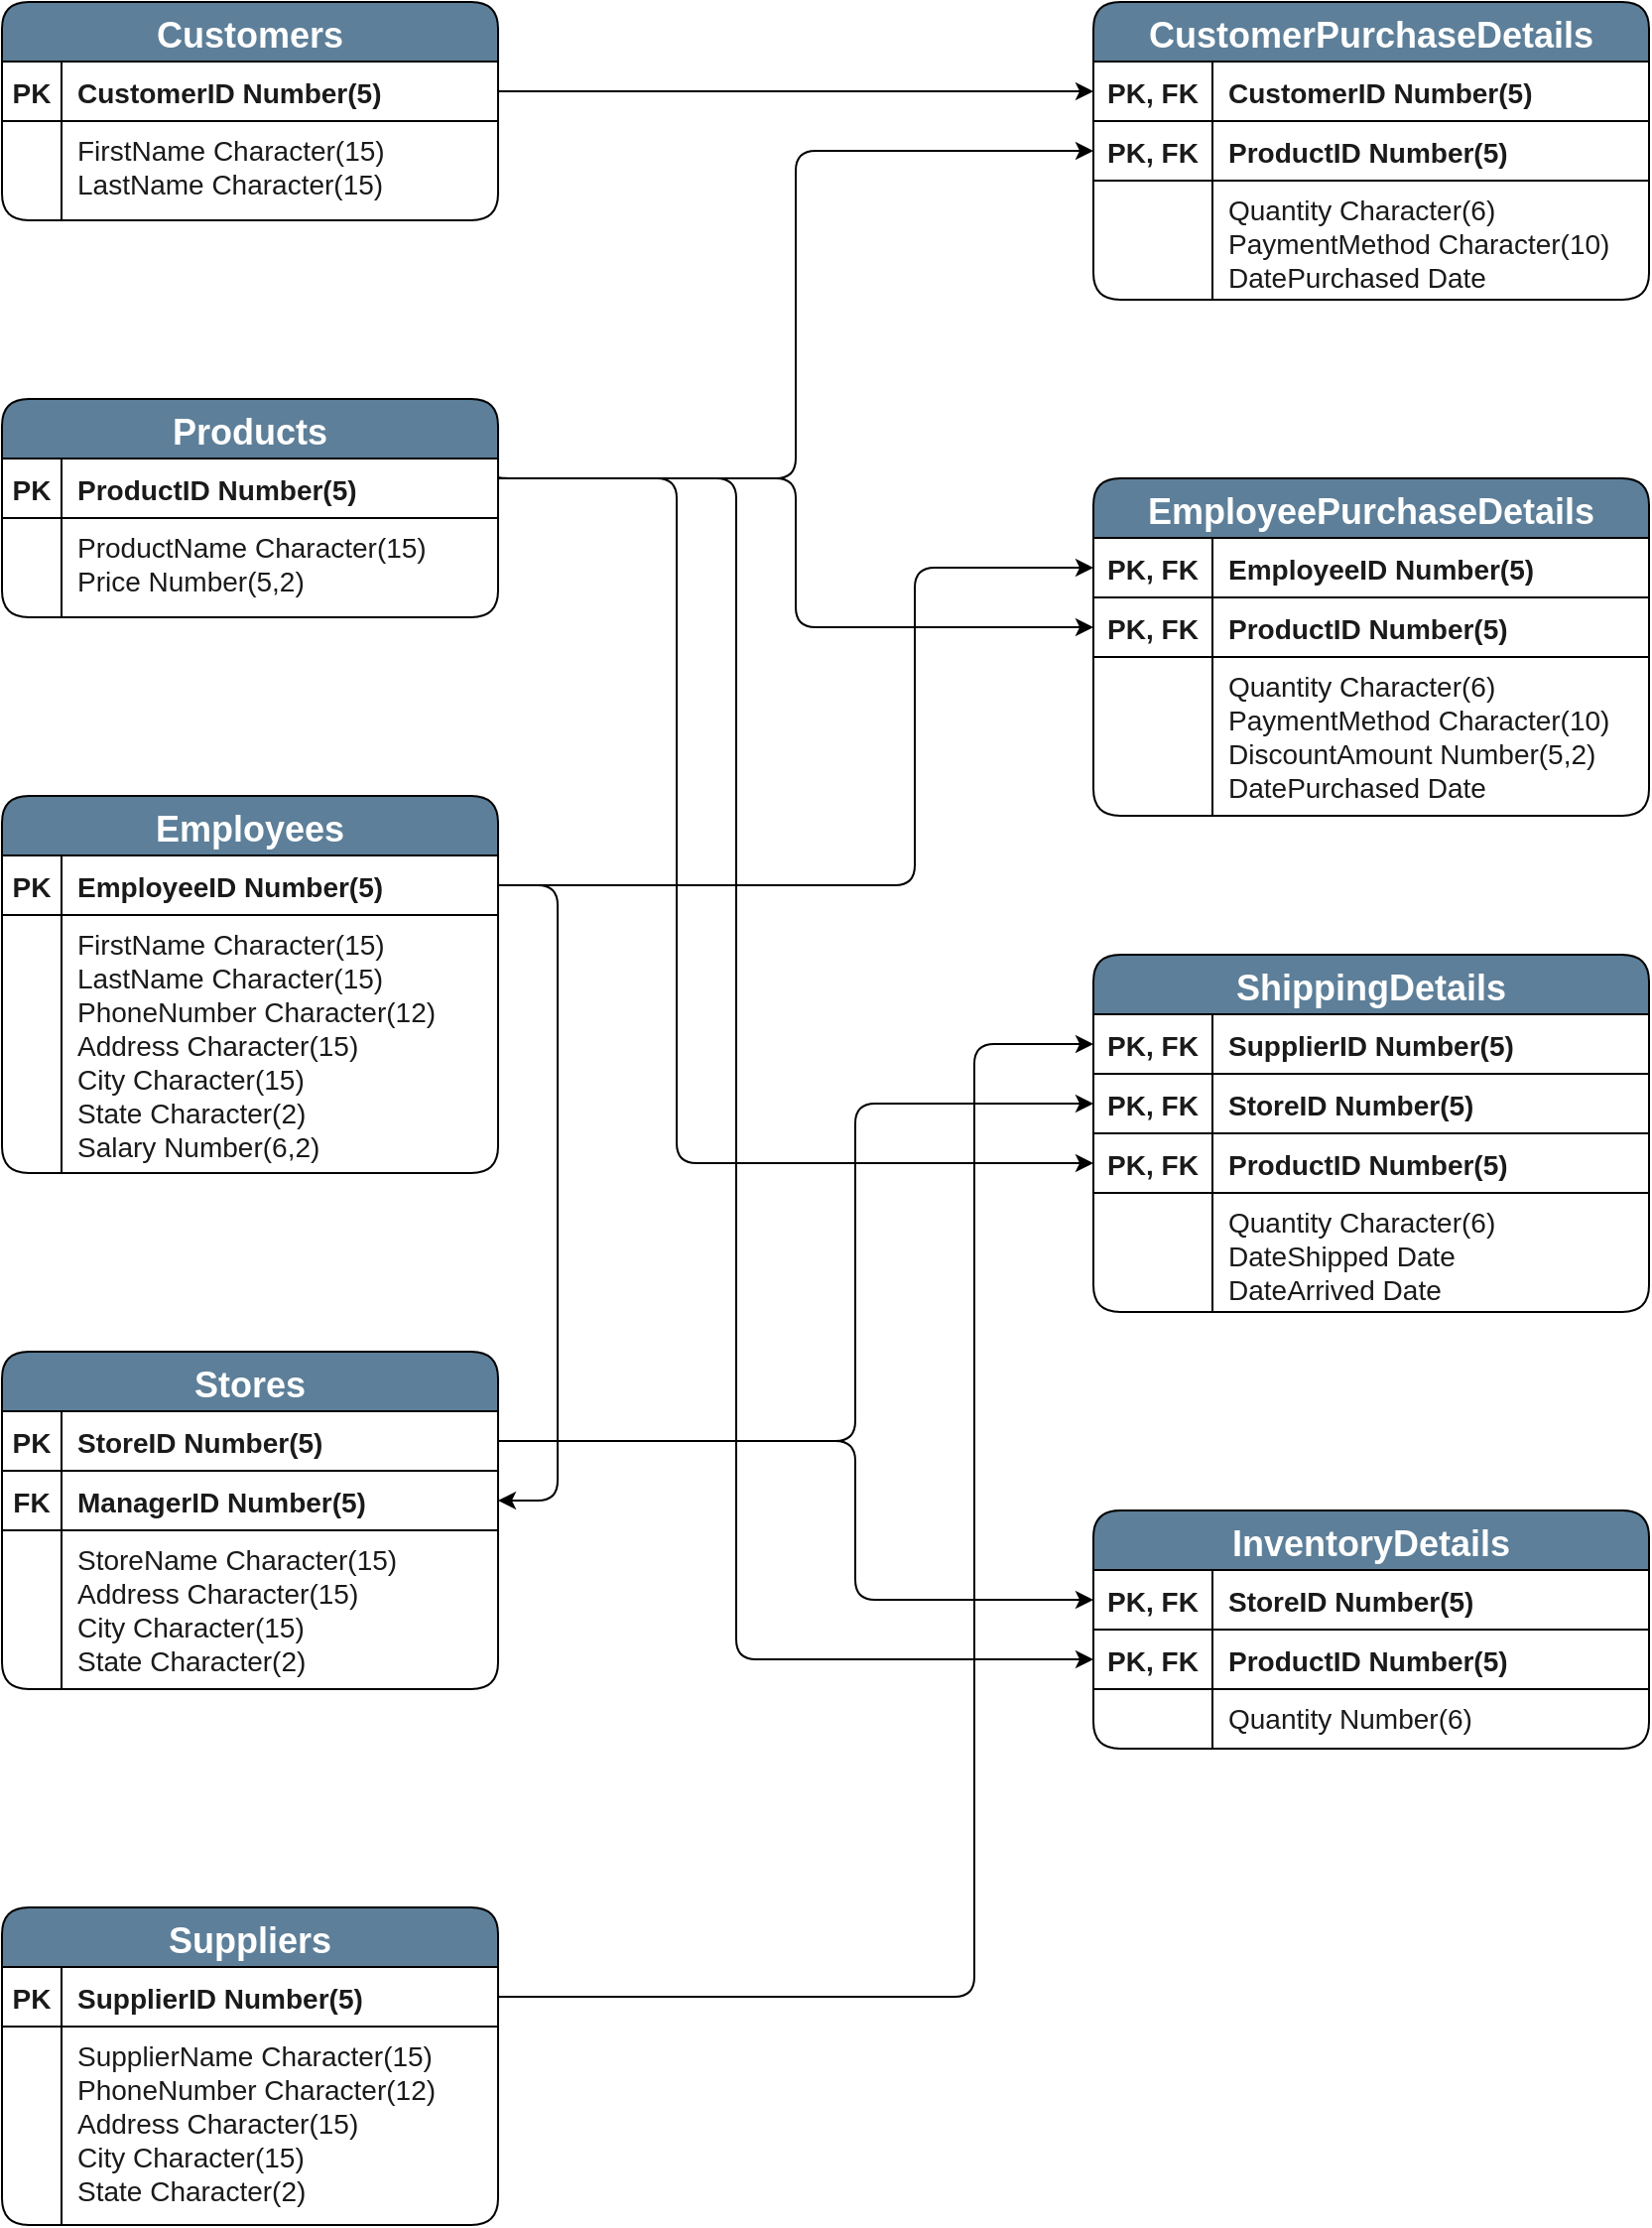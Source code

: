<mxfile version="13.8.0" type="device"><diagram id="R2lEEEUBdFMjLlhIrx00" name="Page-1"><mxGraphModel dx="1422" dy="804" grid="1" gridSize="10" guides="1" tooltips="1" connect="1" arrows="1" fold="1" page="1" pageScale="1" pageWidth="850" pageHeight="1100" math="0" shadow="0" extFonts="Permanent Marker^https://fonts.googleapis.com/css?family=Permanent+Marker"><root><mxCell id="0"/><mxCell id="1" parent="0"/><mxCell id="mffhyYu0V4eh5N9lWkxc-158" style="edgeStyle=orthogonalEdgeStyle;curved=0;rounded=1;sketch=0;orthogonalLoop=1;jettySize=auto;html=1;exitX=1;exitY=0.5;exitDx=0;exitDy=0;entryX=0;entryY=0.5;entryDx=0;entryDy=0;fontSize=14;fontColor=#FFFFFF;" parent="1" source="C-vyLk0tnHw3VtMMgP7b-24" target="mffhyYu0V4eh5N9lWkxc-91" edge="1"><mxGeometry relative="1" as="geometry"/></mxCell><mxCell id="mffhyYu0V4eh5N9lWkxc-159" style="edgeStyle=orthogonalEdgeStyle;curved=0;rounded=1;sketch=0;orthogonalLoop=1;jettySize=auto;html=1;entryX=0;entryY=0.5;entryDx=0;entryDy=0;strokeColor=#000000;fontSize=14;fontColor=#FFFFFF;" parent="1" target="mffhyYu0V4eh5N9lWkxc-94" edge="1"><mxGeometry relative="1" as="geometry"><mxPoint x="330" y="320" as="sourcePoint"/><Array as="points"><mxPoint x="480" y="320"/><mxPoint x="480" y="155"/></Array></mxGeometry></mxCell><mxCell id="mffhyYu0V4eh5N9lWkxc-160" style="edgeStyle=orthogonalEdgeStyle;curved=0;rounded=1;sketch=0;orthogonalLoop=1;jettySize=auto;html=1;exitX=1;exitY=0.5;exitDx=0;exitDy=0;entryX=0;entryY=0.5;entryDx=0;entryDy=0;strokeColor=#000000;fontSize=14;fontColor=#FFFFFF;" parent="1" source="mffhyYu0V4eh5N9lWkxc-67" target="mffhyYu0V4eh5N9lWkxc-124" edge="1"><mxGeometry relative="1" as="geometry"><Array as="points"><mxPoint x="540" y="525"/><mxPoint x="540" y="365"/></Array></mxGeometry></mxCell><mxCell id="mffhyYu0V4eh5N9lWkxc-161" style="edgeStyle=orthogonalEdgeStyle;curved=0;rounded=1;sketch=0;orthogonalLoop=1;jettySize=auto;html=1;entryX=0;entryY=0.5;entryDx=0;entryDy=0;strokeColor=#000000;fontSize=14;fontColor=#FFFFFF;" parent="1" target="mffhyYu0V4eh5N9lWkxc-127" edge="1"><mxGeometry relative="1" as="geometry"><mxPoint x="330" y="320" as="sourcePoint"/><Array as="points"><mxPoint x="480" y="320"/><mxPoint x="480" y="395"/></Array></mxGeometry></mxCell><mxCell id="mffhyYu0V4eh5N9lWkxc-162" style="edgeStyle=orthogonalEdgeStyle;curved=0;rounded=1;sketch=0;orthogonalLoop=1;jettySize=auto;html=1;exitX=1;exitY=0.5;exitDx=0;exitDy=0;entryX=0;entryY=0.5;entryDx=0;entryDy=0;strokeColor=#000000;fontSize=14;fontColor=#FFFFFF;" parent="1" source="mffhyYu0V4eh5N9lWkxc-81" target="mffhyYu0V4eh5N9lWkxc-137" edge="1"><mxGeometry relative="1" as="geometry"><Array as="points"><mxPoint x="510" y="805"/><mxPoint x="510" y="635"/></Array></mxGeometry></mxCell><mxCell id="mffhyYu0V4eh5N9lWkxc-163" style="edgeStyle=orthogonalEdgeStyle;curved=0;rounded=1;sketch=0;orthogonalLoop=1;jettySize=auto;html=1;exitX=1;exitY=0.5;exitDx=0;exitDy=0;entryX=1;entryY=0.5;entryDx=0;entryDy=0;strokeColor=#000000;fontSize=14;fontColor=#FFFFFF;" parent="1" source="mffhyYu0V4eh5N9lWkxc-67" target="mffhyYu0V4eh5N9lWkxc-87" edge="1"><mxGeometry relative="1" as="geometry"><Array as="points"><mxPoint x="360" y="525"/><mxPoint x="360" y="835"/></Array></mxGeometry></mxCell><mxCell id="mffhyYu0V4eh5N9lWkxc-164" style="edgeStyle=orthogonalEdgeStyle;curved=0;rounded=1;sketch=0;orthogonalLoop=1;jettySize=auto;html=1;exitX=1;exitY=0.5;exitDx=0;exitDy=0;entryX=0;entryY=0.5;entryDx=0;entryDy=0;strokeColor=#000000;fontSize=14;fontColor=#FFFFFF;" parent="1" source="mffhyYu0V4eh5N9lWkxc-81" target="mffhyYu0V4eh5N9lWkxc-147" edge="1"><mxGeometry relative="1" as="geometry"><Array as="points"><mxPoint x="510" y="805"/><mxPoint x="510" y="885"/></Array></mxGeometry></mxCell><mxCell id="mffhyYu0V4eh5N9lWkxc-165" style="edgeStyle=orthogonalEdgeStyle;curved=0;rounded=1;sketch=0;orthogonalLoop=1;jettySize=auto;html=1;exitX=1;exitY=0.267;exitDx=0;exitDy=0;entryX=0;entryY=0.5;entryDx=0;entryDy=0;strokeColor=#000000;fontSize=14;fontColor=#FFFFFF;exitPerimeter=0;" parent="1" source="mffhyYu0V4eh5N9lWkxc-60" target="mffhyYu0V4eh5N9lWkxc-150" edge="1"><mxGeometry relative="1" as="geometry"><Array as="points"><mxPoint x="330" y="320"/><mxPoint x="450" y="320"/><mxPoint x="450" y="915"/></Array></mxGeometry></mxCell><mxCell id="mffhyYu0V4eh5N9lWkxc-166" style="edgeStyle=orthogonalEdgeStyle;curved=0;rounded=1;sketch=0;orthogonalLoop=1;jettySize=auto;html=1;entryX=0;entryY=0.5;entryDx=0;entryDy=0;strokeColor=#000000;fontSize=14;fontColor=#FFFFFF;" parent="1" target="mffhyYu0V4eh5N9lWkxc-143" edge="1"><mxGeometry relative="1" as="geometry"><mxPoint x="330" y="320" as="sourcePoint"/><Array as="points"><mxPoint x="420" y="320"/><mxPoint x="420" y="665"/></Array></mxGeometry></mxCell><mxCell id="mffhyYu0V4eh5N9lWkxc-177" style="edgeStyle=orthogonalEdgeStyle;curved=0;rounded=1;sketch=0;orthogonalLoop=1;jettySize=auto;html=1;exitX=1;exitY=0.5;exitDx=0;exitDy=0;strokeColor=#000000;fontSize=14;fontColor=#FFFFFF;entryX=0;entryY=0.5;entryDx=0;entryDy=0;" parent="1" source="mffhyYu0V4eh5N9lWkxc-168" target="mffhyYu0V4eh5N9lWkxc-134" edge="1"><mxGeometry relative="1" as="geometry"><mxPoint x="520" y="710" as="targetPoint"/><Array as="points"><mxPoint x="570" y="1085"/><mxPoint x="570" y="605"/></Array></mxGeometry></mxCell><mxCell id="C-vyLk0tnHw3VtMMgP7b-23" value="Customers" style="shape=table;startSize=30;container=1;collapsible=1;childLayout=tableLayout;fixedRows=1;rowLines=0;fontStyle=1;align=center;resizeLast=1;fillColor=#5D7F99;rounded=1;fontColor=#FFFFFF;fontSize=18;" parent="1" vertex="1"><mxGeometry x="80" y="80" width="250" height="110" as="geometry"/></mxCell><mxCell id="C-vyLk0tnHw3VtMMgP7b-24" value="" style="shape=partialRectangle;collapsible=0;dropTarget=0;pointerEvents=0;fillColor=none;points=[[0,0.5],[1,0.5]];portConstraint=eastwest;top=0;left=0;right=0;bottom=1;rounded=1;fontColor=#1A1A1A;" parent="C-vyLk0tnHw3VtMMgP7b-23" vertex="1"><mxGeometry y="30" width="250" height="30" as="geometry"/></mxCell><mxCell id="C-vyLk0tnHw3VtMMgP7b-25" value="PK" style="shape=partialRectangle;overflow=hidden;connectable=0;fillColor=none;top=0;left=0;bottom=0;right=0;fontStyle=1;rounded=1;strokeColor=#D0CEE2;fontColor=#1A1A1A;fontSize=14;" parent="C-vyLk0tnHw3VtMMgP7b-24" vertex="1"><mxGeometry width="30" height="30" as="geometry"/></mxCell><mxCell id="C-vyLk0tnHw3VtMMgP7b-26" value="CustomerID Number(5)" style="shape=partialRectangle;overflow=hidden;connectable=0;fillColor=none;top=0;left=0;bottom=0;right=0;align=left;spacingLeft=6;fontStyle=1;rounded=1;strokeColor=#D0CEE2;fontColor=#1A1A1A;fontSize=14;" parent="C-vyLk0tnHw3VtMMgP7b-24" vertex="1"><mxGeometry x="30" width="220" height="30" as="geometry"/></mxCell><mxCell id="C-vyLk0tnHw3VtMMgP7b-27" value="" style="shape=partialRectangle;collapsible=0;dropTarget=0;pointerEvents=0;fillColor=none;points=[[0,0.5],[1,0.5]];portConstraint=eastwest;top=0;left=0;right=0;bottom=0;rounded=1;fontColor=#1A1A1A;" parent="C-vyLk0tnHw3VtMMgP7b-23" vertex="1"><mxGeometry y="60" width="250" height="50" as="geometry"/></mxCell><mxCell id="C-vyLk0tnHw3VtMMgP7b-28" value="" style="shape=partialRectangle;overflow=hidden;connectable=0;fillColor=none;top=0;left=0;bottom=0;right=0;rounded=1;strokeColor=#D0CEE2;fontColor=#1A1A1A;" parent="C-vyLk0tnHw3VtMMgP7b-27" vertex="1"><mxGeometry width="30" height="50" as="geometry"/></mxCell><mxCell id="C-vyLk0tnHw3VtMMgP7b-29" value="FirstName Character(15)&#10;LastName Character(15)&#10;" style="shape=partialRectangle;overflow=hidden;connectable=0;fillColor=none;top=0;left=0;bottom=0;right=0;align=left;spacingLeft=6;verticalAlign=top;rounded=1;strokeColor=#D0CEE2;fontColor=#1A1A1A;fontSize=14;spacingBottom=5;" parent="C-vyLk0tnHw3VtMMgP7b-27" vertex="1"><mxGeometry x="30" width="220" height="50" as="geometry"/></mxCell><mxCell id="mffhyYu0V4eh5N9lWkxc-59" value="Products" style="shape=table;startSize=30;container=1;collapsible=1;childLayout=tableLayout;fixedRows=1;rowLines=0;fontStyle=1;align=center;resizeLast=1;fillColor=#5D7F99;rounded=1;fontColor=#FFFFFF;fontSize=18;" parent="1" vertex="1"><mxGeometry x="80" y="280" width="250" height="110" as="geometry"/></mxCell><mxCell id="mffhyYu0V4eh5N9lWkxc-60" value="" style="shape=partialRectangle;collapsible=0;dropTarget=0;pointerEvents=0;fillColor=none;points=[[0,0.5],[1,0.5]];portConstraint=eastwest;top=0;left=0;right=0;bottom=1;rounded=1;fontColor=#1A1A1A;" parent="mffhyYu0V4eh5N9lWkxc-59" vertex="1"><mxGeometry y="30" width="250" height="30" as="geometry"/></mxCell><mxCell id="mffhyYu0V4eh5N9lWkxc-61" value="PK" style="shape=partialRectangle;overflow=hidden;connectable=0;fillColor=none;top=0;left=0;bottom=0;right=0;fontStyle=1;rounded=1;strokeColor=#D0CEE2;fontColor=#1A1A1A;fontSize=14;" parent="mffhyYu0V4eh5N9lWkxc-60" vertex="1"><mxGeometry width="30" height="30" as="geometry"/></mxCell><mxCell id="mffhyYu0V4eh5N9lWkxc-62" value="ProductID Number(5)" style="shape=partialRectangle;overflow=hidden;connectable=0;fillColor=none;top=0;left=0;bottom=0;right=0;align=left;spacingLeft=6;fontStyle=1;rounded=1;strokeColor=#D0CEE2;fontColor=#1A1A1A;fontSize=14;" parent="mffhyYu0V4eh5N9lWkxc-60" vertex="1"><mxGeometry x="30" width="220" height="30" as="geometry"/></mxCell><mxCell id="mffhyYu0V4eh5N9lWkxc-63" value="" style="shape=partialRectangle;collapsible=0;dropTarget=0;pointerEvents=0;fillColor=none;points=[[0,0.5],[1,0.5]];portConstraint=eastwest;top=0;left=0;right=0;bottom=0;rounded=1;fontColor=#1A1A1A;" parent="mffhyYu0V4eh5N9lWkxc-59" vertex="1"><mxGeometry y="60" width="250" height="50" as="geometry"/></mxCell><mxCell id="mffhyYu0V4eh5N9lWkxc-64" value="" style="shape=partialRectangle;overflow=hidden;connectable=0;fillColor=none;top=0;left=0;bottom=0;right=0;rounded=1;strokeColor=#D0CEE2;fontColor=#1A1A1A;" parent="mffhyYu0V4eh5N9lWkxc-63" vertex="1"><mxGeometry width="30" height="50" as="geometry"/></mxCell><mxCell id="mffhyYu0V4eh5N9lWkxc-65" value="ProductName Character(15)&#10;Price Number(5,2)&#10;" style="shape=partialRectangle;overflow=hidden;connectable=0;fillColor=none;top=0;left=0;bottom=0;right=0;align=left;spacingLeft=6;verticalAlign=top;rounded=1;strokeColor=#D0CEE2;fontColor=#1A1A1A;fontSize=14;spacingBottom=5;" parent="mffhyYu0V4eh5N9lWkxc-63" vertex="1"><mxGeometry x="30" width="220" height="50" as="geometry"/></mxCell><mxCell id="mffhyYu0V4eh5N9lWkxc-66" value="Employees" style="shape=table;startSize=30;container=1;collapsible=1;childLayout=tableLayout;fixedRows=1;rowLines=0;fontStyle=1;align=center;resizeLast=1;fillColor=#5D7F99;rounded=1;fontColor=#FFFFFF;fontSize=18;" parent="1" vertex="1"><mxGeometry x="80" y="480" width="250" height="190" as="geometry"/></mxCell><mxCell id="mffhyYu0V4eh5N9lWkxc-67" value="" style="shape=partialRectangle;collapsible=0;dropTarget=0;pointerEvents=0;fillColor=none;points=[[0,0.5],[1,0.5]];portConstraint=eastwest;top=0;left=0;right=0;bottom=1;rounded=1;fontColor=#1A1A1A;" parent="mffhyYu0V4eh5N9lWkxc-66" vertex="1"><mxGeometry y="30" width="250" height="30" as="geometry"/></mxCell><mxCell id="mffhyYu0V4eh5N9lWkxc-68" value="PK" style="shape=partialRectangle;overflow=hidden;connectable=0;fillColor=none;top=0;left=0;bottom=0;right=0;fontStyle=1;rounded=1;strokeColor=#D0CEE2;fontColor=#1A1A1A;fontSize=14;" parent="mffhyYu0V4eh5N9lWkxc-67" vertex="1"><mxGeometry width="30" height="30" as="geometry"/></mxCell><mxCell id="mffhyYu0V4eh5N9lWkxc-69" value="EmployeeID Number(5)" style="shape=partialRectangle;overflow=hidden;connectable=0;fillColor=none;top=0;left=0;bottom=0;right=0;align=left;spacingLeft=6;fontStyle=1;rounded=1;strokeColor=#D0CEE2;fontColor=#1A1A1A;fontSize=14;" parent="mffhyYu0V4eh5N9lWkxc-67" vertex="1"><mxGeometry x="30" width="220" height="30" as="geometry"/></mxCell><mxCell id="mffhyYu0V4eh5N9lWkxc-70" value="" style="shape=partialRectangle;collapsible=0;dropTarget=0;pointerEvents=0;fillColor=none;points=[[0,0.5],[1,0.5]];portConstraint=eastwest;top=0;left=0;right=0;bottom=0;rounded=1;fontColor=#1A1A1A;" parent="mffhyYu0V4eh5N9lWkxc-66" vertex="1"><mxGeometry y="60" width="250" height="130" as="geometry"/></mxCell><mxCell id="mffhyYu0V4eh5N9lWkxc-71" value="" style="shape=partialRectangle;overflow=hidden;connectable=0;fillColor=none;top=0;left=0;bottom=0;right=0;rounded=1;strokeColor=#D0CEE2;fontColor=#1A1A1A;" parent="mffhyYu0V4eh5N9lWkxc-70" vertex="1"><mxGeometry width="30" height="130" as="geometry"/></mxCell><mxCell id="mffhyYu0V4eh5N9lWkxc-72" value="FirstName Character(15)&#10;LastName Character(15)&#10;PhoneNumber Character(12)&#10;Address Character(15)&#10;City Character(15)&#10;State Character(2)&#10;Salary Number(6,2)&#10;" style="shape=partialRectangle;overflow=hidden;connectable=0;fillColor=none;top=0;left=0;bottom=0;right=0;align=left;spacingLeft=6;verticalAlign=top;rounded=1;strokeColor=#D0CEE2;fontColor=#1A1A1A;fontSize=14;spacingBottom=5;" parent="mffhyYu0V4eh5N9lWkxc-70" vertex="1"><mxGeometry x="30" width="220" height="130" as="geometry"/></mxCell><mxCell id="mffhyYu0V4eh5N9lWkxc-80" value="Stores" style="shape=table;startSize=30;container=1;collapsible=1;childLayout=tableLayout;fixedRows=1;rowLines=0;fontStyle=1;align=center;resizeLast=1;fillColor=#5D7F99;rounded=1;fontColor=#FFFFFF;fontSize=18;" parent="1" vertex="1"><mxGeometry x="80" y="760" width="250" height="170" as="geometry"><mxRectangle x="200" y="710" width="90" height="30" as="alternateBounds"/></mxGeometry></mxCell><mxCell id="mffhyYu0V4eh5N9lWkxc-81" value="" style="shape=partialRectangle;collapsible=0;dropTarget=0;pointerEvents=0;fillColor=none;points=[[0,0.5],[1,0.5]];portConstraint=eastwest;top=0;left=0;right=0;bottom=1;rounded=1;fontColor=#1A1A1A;" parent="mffhyYu0V4eh5N9lWkxc-80" vertex="1"><mxGeometry y="30" width="250" height="30" as="geometry"/></mxCell><mxCell id="mffhyYu0V4eh5N9lWkxc-82" value="PK" style="shape=partialRectangle;overflow=hidden;connectable=0;fillColor=none;top=0;left=0;bottom=0;right=0;fontStyle=1;rounded=1;strokeColor=#D0CEE2;fontColor=#1A1A1A;fontSize=14;" parent="mffhyYu0V4eh5N9lWkxc-81" vertex="1"><mxGeometry width="30" height="30" as="geometry"/></mxCell><mxCell id="mffhyYu0V4eh5N9lWkxc-83" value="StoreID Number(5)" style="shape=partialRectangle;overflow=hidden;connectable=0;fillColor=none;top=0;left=0;bottom=0;right=0;align=left;spacingLeft=6;fontStyle=1;rounded=1;strokeColor=#D0CEE2;fontColor=#1A1A1A;fontSize=14;" parent="mffhyYu0V4eh5N9lWkxc-81" vertex="1"><mxGeometry x="30" width="220" height="30" as="geometry"/></mxCell><mxCell id="mffhyYu0V4eh5N9lWkxc-87" value="" style="shape=partialRectangle;collapsible=0;dropTarget=0;pointerEvents=0;fillColor=none;points=[[0,0.5],[1,0.5]];portConstraint=eastwest;top=0;left=0;right=0;bottom=1;rounded=1;fontColor=#1A1A1A;" parent="mffhyYu0V4eh5N9lWkxc-80" vertex="1"><mxGeometry y="60" width="250" height="30" as="geometry"/></mxCell><mxCell id="mffhyYu0V4eh5N9lWkxc-88" value="FK" style="shape=partialRectangle;overflow=hidden;connectable=0;fillColor=none;top=0;left=0;bottom=0;right=0;fontStyle=1;rounded=1;strokeColor=#D0CEE2;fontColor=#1A1A1A;fontSize=14;" parent="mffhyYu0V4eh5N9lWkxc-87" vertex="1"><mxGeometry width="30" height="30" as="geometry"/></mxCell><mxCell id="mffhyYu0V4eh5N9lWkxc-89" value="ManagerID Number(5)" style="shape=partialRectangle;overflow=hidden;connectable=0;fillColor=none;top=0;left=0;bottom=0;right=0;align=left;spacingLeft=6;fontStyle=1;rounded=1;strokeColor=#D0CEE2;fontColor=#1A1A1A;fontSize=14;" parent="mffhyYu0V4eh5N9lWkxc-87" vertex="1"><mxGeometry x="30" width="220" height="30" as="geometry"/></mxCell><mxCell id="mffhyYu0V4eh5N9lWkxc-84" value="" style="shape=partialRectangle;collapsible=0;dropTarget=0;pointerEvents=0;fillColor=none;points=[[0,0.5],[1,0.5]];portConstraint=eastwest;top=0;left=0;right=0;bottom=0;rounded=1;fontColor=#1A1A1A;" parent="mffhyYu0V4eh5N9lWkxc-80" vertex="1"><mxGeometry y="90" width="250" height="80" as="geometry"/></mxCell><mxCell id="mffhyYu0V4eh5N9lWkxc-85" value="" style="shape=partialRectangle;overflow=hidden;connectable=0;fillColor=none;top=0;left=0;bottom=0;right=0;rounded=1;strokeColor=#D0CEE2;fontColor=#1A1A1A;" parent="mffhyYu0V4eh5N9lWkxc-84" vertex="1"><mxGeometry width="30" height="80" as="geometry"/></mxCell><mxCell id="mffhyYu0V4eh5N9lWkxc-86" value="StoreName Character(15)&#10;Address Character(15)&#10;City Character(15)&#10;State Character(2)&#10;" style="shape=partialRectangle;overflow=hidden;connectable=0;fillColor=none;top=0;left=0;bottom=0;right=0;align=left;spacingLeft=6;verticalAlign=top;rounded=1;strokeColor=#D0CEE2;fontColor=#1A1A1A;fontSize=14;spacingBottom=5;" parent="mffhyYu0V4eh5N9lWkxc-84" vertex="1"><mxGeometry x="30" width="220" height="80" as="geometry"/></mxCell><mxCell id="mffhyYu0V4eh5N9lWkxc-90" value="CustomerPurchaseDetails" style="shape=table;startSize=30;container=1;collapsible=1;childLayout=tableLayout;fixedRows=1;rowLines=0;fontStyle=1;align=center;resizeLast=1;fillColor=#5D7F99;rounded=1;fontColor=#FFFFFF;fontSize=18;" parent="1" vertex="1"><mxGeometry x="630" y="80" width="280" height="150" as="geometry"><mxRectangle x="200" y="710" width="90" height="30" as="alternateBounds"/></mxGeometry></mxCell><mxCell id="mffhyYu0V4eh5N9lWkxc-91" value="" style="shape=partialRectangle;collapsible=0;dropTarget=0;pointerEvents=0;fillColor=none;points=[[0,0.5],[1,0.5]];portConstraint=eastwest;top=0;left=0;right=0;bottom=1;rounded=1;fontColor=#1A1A1A;" parent="mffhyYu0V4eh5N9lWkxc-90" vertex="1"><mxGeometry y="30" width="280" height="30" as="geometry"/></mxCell><mxCell id="mffhyYu0V4eh5N9lWkxc-92" value="PK, FK" style="shape=partialRectangle;overflow=hidden;connectable=0;fillColor=none;top=0;left=0;bottom=0;right=0;fontStyle=1;rounded=1;strokeColor=#D0CEE2;fontColor=#1A1A1A;fontSize=14;" parent="mffhyYu0V4eh5N9lWkxc-91" vertex="1"><mxGeometry width="60" height="30" as="geometry"/></mxCell><mxCell id="mffhyYu0V4eh5N9lWkxc-93" value="CustomerID Number(5)" style="shape=partialRectangle;overflow=hidden;connectable=0;fillColor=none;top=0;left=0;bottom=0;right=0;align=left;spacingLeft=6;fontStyle=1;rounded=1;strokeColor=#D0CEE2;fontColor=#1A1A1A;fontSize=14;" parent="mffhyYu0V4eh5N9lWkxc-91" vertex="1"><mxGeometry x="60" width="220" height="30" as="geometry"/></mxCell><mxCell id="mffhyYu0V4eh5N9lWkxc-94" value="" style="shape=partialRectangle;collapsible=0;dropTarget=0;pointerEvents=0;fillColor=none;points=[[0,0.5],[1,0.5]];portConstraint=eastwest;top=0;left=0;right=0;bottom=1;rounded=1;fontColor=#1A1A1A;" parent="mffhyYu0V4eh5N9lWkxc-90" vertex="1"><mxGeometry y="60" width="280" height="30" as="geometry"/></mxCell><mxCell id="mffhyYu0V4eh5N9lWkxc-95" value="PK, FK" style="shape=partialRectangle;overflow=hidden;connectable=0;fillColor=none;top=0;left=0;bottom=0;right=0;fontStyle=1;rounded=1;strokeColor=#D0CEE2;fontColor=#1A1A1A;fontSize=14;" parent="mffhyYu0V4eh5N9lWkxc-94" vertex="1"><mxGeometry width="60" height="30" as="geometry"/></mxCell><mxCell id="mffhyYu0V4eh5N9lWkxc-96" value="ProductID Number(5)" style="shape=partialRectangle;overflow=hidden;connectable=0;fillColor=none;top=0;left=0;bottom=0;right=0;align=left;spacingLeft=6;fontStyle=1;rounded=1;strokeColor=#D0CEE2;fontColor=#1A1A1A;fontSize=14;" parent="mffhyYu0V4eh5N9lWkxc-94" vertex="1"><mxGeometry x="60" width="220" height="30" as="geometry"/></mxCell><mxCell id="mffhyYu0V4eh5N9lWkxc-97" value="" style="shape=partialRectangle;collapsible=0;dropTarget=0;pointerEvents=0;fillColor=none;points=[[0,0.5],[1,0.5]];portConstraint=eastwest;top=0;left=0;right=0;bottom=0;rounded=1;fontColor=#1A1A1A;" parent="mffhyYu0V4eh5N9lWkxc-90" vertex="1"><mxGeometry y="90" width="280" height="60" as="geometry"/></mxCell><mxCell id="mffhyYu0V4eh5N9lWkxc-98" value="" style="shape=partialRectangle;overflow=hidden;connectable=0;fillColor=none;top=0;left=0;bottom=0;right=0;rounded=1;strokeColor=#D0CEE2;fontColor=#1A1A1A;" parent="mffhyYu0V4eh5N9lWkxc-97" vertex="1"><mxGeometry width="60" height="60" as="geometry"/></mxCell><mxCell id="mffhyYu0V4eh5N9lWkxc-99" value="Quantity Character(6)&#10;PaymentMethod Character(10)&#10;DatePurchased Date&#10;" style="shape=partialRectangle;overflow=hidden;connectable=0;fillColor=none;top=0;left=0;bottom=0;right=0;align=left;spacingLeft=6;verticalAlign=top;rounded=1;strokeColor=#D0CEE2;fontColor=#1A1A1A;fontSize=14;spacingBottom=5;" parent="mffhyYu0V4eh5N9lWkxc-97" vertex="1"><mxGeometry x="60" width="220" height="60" as="geometry"/></mxCell><mxCell id="mffhyYu0V4eh5N9lWkxc-123" value="EmployeePurchaseDetails" style="shape=table;startSize=30;container=1;collapsible=1;childLayout=tableLayout;fixedRows=1;rowLines=0;fontStyle=1;align=center;resizeLast=1;fillColor=#5D7F99;rounded=1;fontColor=#FFFFFF;fontSize=18;" parent="1" vertex="1"><mxGeometry x="630" y="320" width="280" height="170" as="geometry"><mxRectangle x="200" y="710" width="90" height="30" as="alternateBounds"/></mxGeometry></mxCell><mxCell id="mffhyYu0V4eh5N9lWkxc-124" value="" style="shape=partialRectangle;collapsible=0;dropTarget=0;pointerEvents=0;fillColor=none;points=[[0,0.5],[1,0.5]];portConstraint=eastwest;top=0;left=0;right=0;bottom=1;rounded=1;fontColor=#1A1A1A;" parent="mffhyYu0V4eh5N9lWkxc-123" vertex="1"><mxGeometry y="30" width="280" height="30" as="geometry"/></mxCell><mxCell id="mffhyYu0V4eh5N9lWkxc-125" value="PK, FK" style="shape=partialRectangle;overflow=hidden;connectable=0;fillColor=none;top=0;left=0;bottom=0;right=0;fontStyle=1;rounded=1;strokeColor=#D0CEE2;fontColor=#1A1A1A;fontSize=14;" parent="mffhyYu0V4eh5N9lWkxc-124" vertex="1"><mxGeometry width="60" height="30" as="geometry"/></mxCell><mxCell id="mffhyYu0V4eh5N9lWkxc-126" value="EmployeeID Number(5)" style="shape=partialRectangle;overflow=hidden;connectable=0;fillColor=none;top=0;left=0;bottom=0;right=0;align=left;spacingLeft=6;fontStyle=1;rounded=1;strokeColor=#D0CEE2;fontColor=#1A1A1A;fontSize=14;" parent="mffhyYu0V4eh5N9lWkxc-124" vertex="1"><mxGeometry x="60" width="220" height="30" as="geometry"/></mxCell><mxCell id="mffhyYu0V4eh5N9lWkxc-127" value="" style="shape=partialRectangle;collapsible=0;dropTarget=0;pointerEvents=0;fillColor=none;points=[[0,0.5],[1,0.5]];portConstraint=eastwest;top=0;left=0;right=0;bottom=1;rounded=1;fontColor=#1A1A1A;" parent="mffhyYu0V4eh5N9lWkxc-123" vertex="1"><mxGeometry y="60" width="280" height="30" as="geometry"/></mxCell><mxCell id="mffhyYu0V4eh5N9lWkxc-128" value="PK, FK" style="shape=partialRectangle;overflow=hidden;connectable=0;fillColor=none;top=0;left=0;bottom=0;right=0;fontStyle=1;rounded=1;strokeColor=#D0CEE2;fontColor=#1A1A1A;fontSize=14;" parent="mffhyYu0V4eh5N9lWkxc-127" vertex="1"><mxGeometry width="60" height="30" as="geometry"/></mxCell><mxCell id="mffhyYu0V4eh5N9lWkxc-129" value="ProductID Number(5)" style="shape=partialRectangle;overflow=hidden;connectable=0;fillColor=none;top=0;left=0;bottom=0;right=0;align=left;spacingLeft=6;fontStyle=1;rounded=1;strokeColor=#D0CEE2;fontColor=#1A1A1A;fontSize=14;" parent="mffhyYu0V4eh5N9lWkxc-127" vertex="1"><mxGeometry x="60" width="220" height="30" as="geometry"/></mxCell><mxCell id="mffhyYu0V4eh5N9lWkxc-130" value="" style="shape=partialRectangle;collapsible=0;dropTarget=0;pointerEvents=0;fillColor=none;points=[[0,0.5],[1,0.5]];portConstraint=eastwest;top=0;left=0;right=0;bottom=0;rounded=1;fontColor=#1A1A1A;" parent="mffhyYu0V4eh5N9lWkxc-123" vertex="1"><mxGeometry y="90" width="280" height="80" as="geometry"/></mxCell><mxCell id="mffhyYu0V4eh5N9lWkxc-131" value="" style="shape=partialRectangle;overflow=hidden;connectable=0;fillColor=none;top=0;left=0;bottom=0;right=0;rounded=1;strokeColor=#D0CEE2;fontColor=#1A1A1A;" parent="mffhyYu0V4eh5N9lWkxc-130" vertex="1"><mxGeometry width="60" height="80" as="geometry"/></mxCell><mxCell id="mffhyYu0V4eh5N9lWkxc-132" value="Quantity Character(6)&#10;PaymentMethod Character(10)&#10;DiscountAmount Number(5,2)&#10;DatePurchased Date&#10;" style="shape=partialRectangle;overflow=hidden;connectable=0;fillColor=none;top=0;left=0;bottom=0;right=0;align=left;spacingLeft=6;verticalAlign=top;rounded=1;strokeColor=#D0CEE2;fontColor=#1A1A1A;fontSize=14;spacingBottom=5;" parent="mffhyYu0V4eh5N9lWkxc-130" vertex="1"><mxGeometry x="60" width="220" height="80" as="geometry"/></mxCell><mxCell id="mffhyYu0V4eh5N9lWkxc-133" value="ShippingDetails" style="shape=table;startSize=30;container=1;collapsible=1;childLayout=tableLayout;fixedRows=1;rowLines=0;fontStyle=1;align=center;resizeLast=1;fillColor=#5D7F99;rounded=1;fontColor=#FFFFFF;fontSize=18;" parent="1" vertex="1"><mxGeometry x="630" y="560" width="280" height="180" as="geometry"><mxRectangle x="200" y="710" width="90" height="30" as="alternateBounds"/></mxGeometry></mxCell><mxCell id="mffhyYu0V4eh5N9lWkxc-134" value="" style="shape=partialRectangle;collapsible=0;dropTarget=0;pointerEvents=0;fillColor=none;points=[[0,0.5],[1,0.5]];portConstraint=eastwest;top=0;left=0;right=0;bottom=1;rounded=1;fontColor=#1A1A1A;" parent="mffhyYu0V4eh5N9lWkxc-133" vertex="1"><mxGeometry y="30" width="280" height="30" as="geometry"/></mxCell><mxCell id="mffhyYu0V4eh5N9lWkxc-135" value="PK, FK" style="shape=partialRectangle;overflow=hidden;connectable=0;fillColor=none;top=0;left=0;bottom=0;right=0;fontStyle=1;rounded=1;strokeColor=#D0CEE2;fontColor=#1A1A1A;fontSize=14;" parent="mffhyYu0V4eh5N9lWkxc-134" vertex="1"><mxGeometry width="60" height="30" as="geometry"/></mxCell><mxCell id="mffhyYu0V4eh5N9lWkxc-136" value="SupplierID Number(5)" style="shape=partialRectangle;overflow=hidden;connectable=0;fillColor=none;top=0;left=0;bottom=0;right=0;align=left;spacingLeft=6;fontStyle=1;rounded=1;strokeColor=#D0CEE2;fontColor=#1A1A1A;fontSize=14;" parent="mffhyYu0V4eh5N9lWkxc-134" vertex="1"><mxGeometry x="60" width="220" height="30" as="geometry"/></mxCell><mxCell id="mffhyYu0V4eh5N9lWkxc-137" value="" style="shape=partialRectangle;collapsible=0;dropTarget=0;pointerEvents=0;fillColor=none;points=[[0,0.5],[1,0.5]];portConstraint=eastwest;top=0;left=0;right=0;bottom=1;rounded=1;fontColor=#1A1A1A;" parent="mffhyYu0V4eh5N9lWkxc-133" vertex="1"><mxGeometry y="60" width="280" height="30" as="geometry"/></mxCell><mxCell id="mffhyYu0V4eh5N9lWkxc-138" value="PK, FK" style="shape=partialRectangle;overflow=hidden;connectable=0;fillColor=none;top=0;left=0;bottom=0;right=0;fontStyle=1;rounded=1;strokeColor=#D0CEE2;fontColor=#1A1A1A;fontSize=14;" parent="mffhyYu0V4eh5N9lWkxc-137" vertex="1"><mxGeometry width="60" height="30" as="geometry"/></mxCell><mxCell id="mffhyYu0V4eh5N9lWkxc-139" value="StoreID Number(5)" style="shape=partialRectangle;overflow=hidden;connectable=0;fillColor=none;top=0;left=0;bottom=0;right=0;align=left;spacingLeft=6;fontStyle=1;rounded=1;strokeColor=#D0CEE2;fontColor=#1A1A1A;fontSize=14;" parent="mffhyYu0V4eh5N9lWkxc-137" vertex="1"><mxGeometry x="60" width="220" height="30" as="geometry"/></mxCell><mxCell id="mffhyYu0V4eh5N9lWkxc-143" value="" style="shape=partialRectangle;collapsible=0;dropTarget=0;pointerEvents=0;fillColor=none;points=[[0,0.5],[1,0.5]];portConstraint=eastwest;top=0;left=0;right=0;bottom=1;rounded=1;fontColor=#1A1A1A;" parent="mffhyYu0V4eh5N9lWkxc-133" vertex="1"><mxGeometry y="90" width="280" height="30" as="geometry"/></mxCell><mxCell id="mffhyYu0V4eh5N9lWkxc-144" value="PK, FK" style="shape=partialRectangle;overflow=hidden;connectable=0;fillColor=none;top=0;left=0;bottom=0;right=0;fontStyle=1;rounded=1;strokeColor=#D0CEE2;fontColor=#1A1A1A;fontSize=14;" parent="mffhyYu0V4eh5N9lWkxc-143" vertex="1"><mxGeometry width="60" height="30" as="geometry"/></mxCell><mxCell id="mffhyYu0V4eh5N9lWkxc-145" value="ProductID Number(5)" style="shape=partialRectangle;overflow=hidden;connectable=0;fillColor=none;top=0;left=0;bottom=0;right=0;align=left;spacingLeft=6;fontStyle=1;rounded=1;strokeColor=#D0CEE2;fontColor=#1A1A1A;fontSize=14;" parent="mffhyYu0V4eh5N9lWkxc-143" vertex="1"><mxGeometry x="60" width="220" height="30" as="geometry"/></mxCell><mxCell id="mffhyYu0V4eh5N9lWkxc-140" value="" style="shape=partialRectangle;collapsible=0;dropTarget=0;pointerEvents=0;fillColor=none;points=[[0,0.5],[1,0.5]];portConstraint=eastwest;top=0;left=0;right=0;bottom=0;rounded=1;fontColor=#1A1A1A;" parent="mffhyYu0V4eh5N9lWkxc-133" vertex="1"><mxGeometry y="120" width="280" height="60" as="geometry"/></mxCell><mxCell id="mffhyYu0V4eh5N9lWkxc-141" value="" style="shape=partialRectangle;overflow=hidden;connectable=0;fillColor=none;top=0;left=0;bottom=0;right=0;rounded=1;strokeColor=#D0CEE2;fontColor=#1A1A1A;" parent="mffhyYu0V4eh5N9lWkxc-140" vertex="1"><mxGeometry width="60" height="60" as="geometry"/></mxCell><mxCell id="mffhyYu0V4eh5N9lWkxc-142" value="Quantity Character(6)&#10;DateShipped Date&#10;DateArrived Date&#10;" style="shape=partialRectangle;overflow=hidden;connectable=0;fillColor=none;top=0;left=0;bottom=0;right=0;align=left;spacingLeft=6;verticalAlign=top;rounded=1;strokeColor=#D0CEE2;fontColor=#1A1A1A;fontSize=14;spacingBottom=5;" parent="mffhyYu0V4eh5N9lWkxc-140" vertex="1"><mxGeometry x="60" width="220" height="60" as="geometry"/></mxCell><mxCell id="mffhyYu0V4eh5N9lWkxc-146" value="InventoryDetails" style="shape=table;startSize=30;container=1;collapsible=1;childLayout=tableLayout;fixedRows=1;rowLines=0;fontStyle=1;align=center;resizeLast=1;fillColor=#5D7F99;rounded=1;fontColor=#FFFFFF;fontSize=18;" parent="1" vertex="1"><mxGeometry x="630" y="840" width="280" height="120" as="geometry"><mxRectangle x="200" y="710" width="90" height="30" as="alternateBounds"/></mxGeometry></mxCell><mxCell id="mffhyYu0V4eh5N9lWkxc-147" value="" style="shape=partialRectangle;collapsible=0;dropTarget=0;pointerEvents=0;fillColor=none;points=[[0,0.5],[1,0.5]];portConstraint=eastwest;top=0;left=0;right=0;bottom=1;rounded=1;fontColor=#1A1A1A;" parent="mffhyYu0V4eh5N9lWkxc-146" vertex="1"><mxGeometry y="30" width="280" height="30" as="geometry"/></mxCell><mxCell id="mffhyYu0V4eh5N9lWkxc-148" value="PK, FK" style="shape=partialRectangle;overflow=hidden;connectable=0;fillColor=none;top=0;left=0;bottom=0;right=0;fontStyle=1;rounded=1;strokeColor=#D0CEE2;fontColor=#1A1A1A;fontSize=14;" parent="mffhyYu0V4eh5N9lWkxc-147" vertex="1"><mxGeometry width="60" height="30" as="geometry"/></mxCell><mxCell id="mffhyYu0V4eh5N9lWkxc-149" value="StoreID Number(5)" style="shape=partialRectangle;overflow=hidden;connectable=0;fillColor=none;top=0;left=0;bottom=0;right=0;align=left;spacingLeft=6;fontStyle=1;rounded=1;strokeColor=#D0CEE2;fontColor=#1A1A1A;fontSize=14;" parent="mffhyYu0V4eh5N9lWkxc-147" vertex="1"><mxGeometry x="60" width="220" height="30" as="geometry"/></mxCell><mxCell id="mffhyYu0V4eh5N9lWkxc-150" value="" style="shape=partialRectangle;collapsible=0;dropTarget=0;pointerEvents=0;fillColor=none;points=[[0,0.5],[1,0.5]];portConstraint=eastwest;top=0;left=0;right=0;bottom=1;rounded=1;fontColor=#1A1A1A;" parent="mffhyYu0V4eh5N9lWkxc-146" vertex="1"><mxGeometry y="60" width="280" height="30" as="geometry"/></mxCell><mxCell id="mffhyYu0V4eh5N9lWkxc-151" value="PK, FK" style="shape=partialRectangle;overflow=hidden;connectable=0;fillColor=none;top=0;left=0;bottom=0;right=0;fontStyle=1;rounded=1;strokeColor=#D0CEE2;fontColor=#1A1A1A;fontSize=14;" parent="mffhyYu0V4eh5N9lWkxc-150" vertex="1"><mxGeometry width="60" height="30" as="geometry"/></mxCell><mxCell id="mffhyYu0V4eh5N9lWkxc-152" value="ProductID Number(5)" style="shape=partialRectangle;overflow=hidden;connectable=0;fillColor=none;top=0;left=0;bottom=0;right=0;align=left;spacingLeft=6;fontStyle=1;rounded=1;strokeColor=#D0CEE2;fontColor=#1A1A1A;fontSize=14;" parent="mffhyYu0V4eh5N9lWkxc-150" vertex="1"><mxGeometry x="60" width="220" height="30" as="geometry"/></mxCell><mxCell id="mffhyYu0V4eh5N9lWkxc-153" value="" style="shape=partialRectangle;collapsible=0;dropTarget=0;pointerEvents=0;fillColor=none;points=[[0,0.5],[1,0.5]];portConstraint=eastwest;top=0;left=0;right=0;bottom=0;rounded=1;fontColor=#1A1A1A;" parent="mffhyYu0V4eh5N9lWkxc-146" vertex="1"><mxGeometry y="90" width="280" height="30" as="geometry"/></mxCell><mxCell id="mffhyYu0V4eh5N9lWkxc-154" value="" style="shape=partialRectangle;overflow=hidden;connectable=0;fillColor=none;top=0;left=0;bottom=0;right=0;rounded=1;strokeColor=#D0CEE2;fontColor=#1A1A1A;" parent="mffhyYu0V4eh5N9lWkxc-153" vertex="1"><mxGeometry width="60" height="30" as="geometry"/></mxCell><mxCell id="mffhyYu0V4eh5N9lWkxc-155" value="Quantity Number(6)&#10;" style="shape=partialRectangle;overflow=hidden;connectable=0;fillColor=none;top=0;left=0;bottom=0;right=0;align=left;spacingLeft=6;verticalAlign=top;rounded=1;strokeColor=#D0CEE2;fontColor=#1A1A1A;fontSize=14;spacingBottom=5;" parent="mffhyYu0V4eh5N9lWkxc-153" vertex="1"><mxGeometry x="60" width="220" height="30" as="geometry"/></mxCell><mxCell id="mffhyYu0V4eh5N9lWkxc-167" value="Suppliers" style="shape=table;startSize=30;container=1;collapsible=1;childLayout=tableLayout;fixedRows=1;rowLines=0;fontStyle=1;align=center;resizeLast=1;fillColor=#5D7F99;rounded=1;fontColor=#FFFFFF;fontSize=18;" parent="1" vertex="1"><mxGeometry x="80" y="1040" width="250" height="160" as="geometry"/></mxCell><mxCell id="mffhyYu0V4eh5N9lWkxc-168" value="" style="shape=partialRectangle;collapsible=0;dropTarget=0;pointerEvents=0;fillColor=none;points=[[0,0.5],[1,0.5]];portConstraint=eastwest;top=0;left=0;right=0;bottom=1;rounded=1;fontColor=#1A1A1A;" parent="mffhyYu0V4eh5N9lWkxc-167" vertex="1"><mxGeometry y="30" width="250" height="30" as="geometry"/></mxCell><mxCell id="mffhyYu0V4eh5N9lWkxc-169" value="PK" style="shape=partialRectangle;overflow=hidden;connectable=0;fillColor=none;top=0;left=0;bottom=0;right=0;fontStyle=1;rounded=1;strokeColor=#D0CEE2;fontColor=#1A1A1A;fontSize=14;" parent="mffhyYu0V4eh5N9lWkxc-168" vertex="1"><mxGeometry width="30" height="30" as="geometry"/></mxCell><mxCell id="mffhyYu0V4eh5N9lWkxc-170" value="SupplierID Number(5)" style="shape=partialRectangle;overflow=hidden;connectable=0;fillColor=none;top=0;left=0;bottom=0;right=0;align=left;spacingLeft=6;fontStyle=1;rounded=1;strokeColor=#D0CEE2;fontColor=#1A1A1A;fontSize=14;" parent="mffhyYu0V4eh5N9lWkxc-168" vertex="1"><mxGeometry x="30" width="220" height="30" as="geometry"/></mxCell><mxCell id="mffhyYu0V4eh5N9lWkxc-171" value="" style="shape=partialRectangle;collapsible=0;dropTarget=0;pointerEvents=0;fillColor=none;points=[[0,0.5],[1,0.5]];portConstraint=eastwest;top=0;left=0;right=0;bottom=0;rounded=1;fontColor=#1A1A1A;" parent="mffhyYu0V4eh5N9lWkxc-167" vertex="1"><mxGeometry y="60" width="250" height="100" as="geometry"/></mxCell><mxCell id="mffhyYu0V4eh5N9lWkxc-172" value="" style="shape=partialRectangle;overflow=hidden;connectable=0;fillColor=none;top=0;left=0;bottom=0;right=0;rounded=1;strokeColor=#D0CEE2;fontColor=#1A1A1A;" parent="mffhyYu0V4eh5N9lWkxc-171" vertex="1"><mxGeometry width="30" height="100" as="geometry"/></mxCell><mxCell id="mffhyYu0V4eh5N9lWkxc-173" value="SupplierName Character(15)&#10;PhoneNumber Character(12)&#10;Address Character(15)&#10;City Character(15)&#10;State Character(2)" style="shape=partialRectangle;overflow=hidden;connectable=0;fillColor=none;top=0;left=0;bottom=0;right=0;align=left;spacingLeft=6;verticalAlign=top;rounded=1;strokeColor=#D0CEE2;fontColor=#1A1A1A;fontSize=14;spacingBottom=5;" parent="mffhyYu0V4eh5N9lWkxc-171" vertex="1"><mxGeometry x="30" width="220" height="100" as="geometry"/></mxCell></root></mxGraphModel></diagram></mxfile>